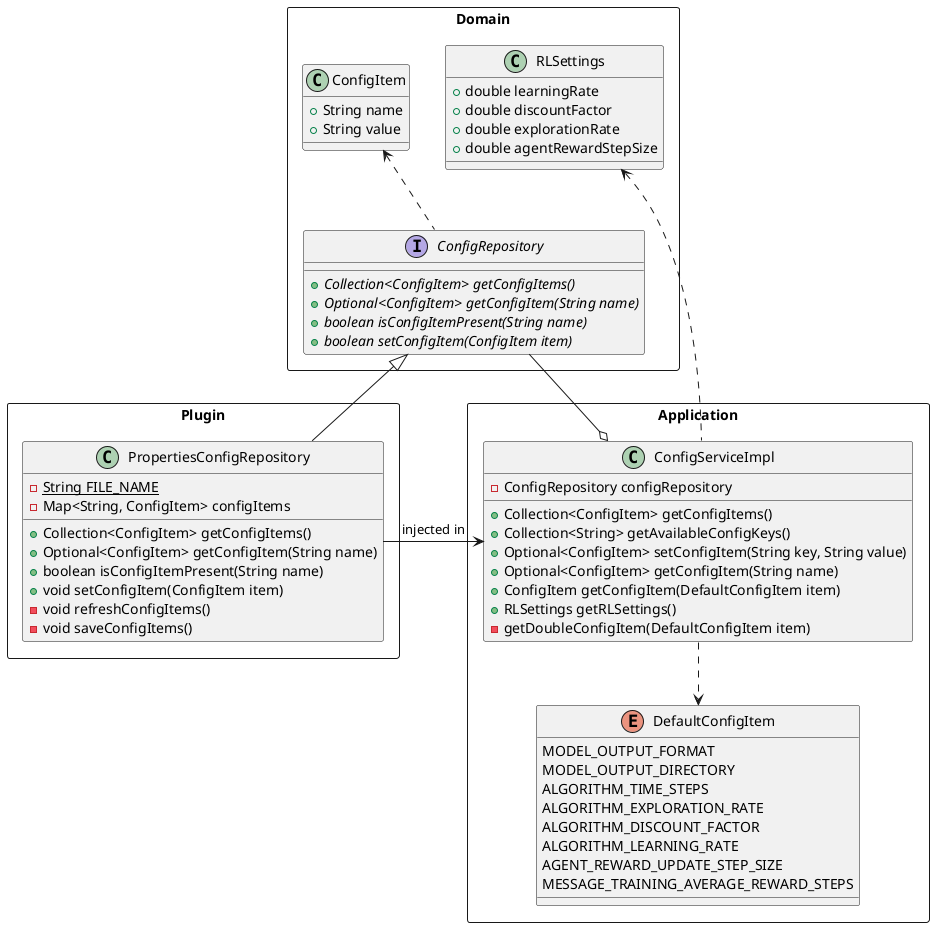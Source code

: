 @startuml

package Domain <<Rectangle>> {

    interface ConfigRepository {
        +{abstract}Collection<ConfigItem> getConfigItems()
        +{abstract}Optional<ConfigItem> getConfigItem(String name)
        +{abstract}boolean isConfigItemPresent(String name)
        +{abstract}boolean setConfigItem(ConfigItem item)
    }

    class RLSettings {
        +double learningRate
        +double discountFactor
        +double explorationRate
        +double agentRewardStepSize
    }

     class ConfigItem {
        +String name
        +String value
    }

}

package Application <<Rectangle>> {
    enum DefaultConfigItem {
        MODEL_OUTPUT_FORMAT
        MODEL_OUTPUT_DIRECTORY
        ALGORITHM_TIME_STEPS
        ALGORITHM_EXPLORATION_RATE
        ALGORITHM_DISCOUNT_FACTOR
        ALGORITHM_LEARNING_RATE
        AGENT_REWARD_UPDATE_STEP_SIZE
        MESSAGE_TRAINING_AVERAGE_REWARD_STEPS
    }

    class ConfigServiceImpl {
        -ConfigRepository configRepository

        +Collection<ConfigItem> getConfigItems()
        +Collection<String> getAvailableConfigKeys()
        +Optional<ConfigItem> setConfigItem(String key, String value)
        +Optional<ConfigItem> getConfigItem(String name)
        +ConfigItem getConfigItem(DefaultConfigItem item)
        +RLSettings getRLSettings()
        -getDoubleConfigItem(DefaultConfigItem item)
    }
}

package Plugin <<Rectangle>> {
    class PropertiesConfigRepository {
        -{static}String FILE_NAME
        -Map<String, ConfigItem> configItems
        +Collection<ConfigItem> getConfigItems()
        +Optional<ConfigItem> getConfigItem(String name)
        +boolean isConfigItemPresent(String name)
        +void setConfigItem(ConfigItem item)
        -void refreshConfigItems()
        -void saveConfigItems()
    }
}

RLSettings -[hidden]> ConfigItem

RLSettings <.. ConfigServiceImpl
ConfigItem <.. ConfigRepository
'ConfigItem <.. ConfigServiceImpl
'ConfigItem <.. PropertiesConfigRepository
ConfigRepository <|-- PropertiesConfigRepository
ConfigRepository --o ConfigServiceImpl
PropertiesConfigRepository -> ConfigServiceImpl : injected in
ConfigServiceImpl ..> DefaultConfigItem

@enduml